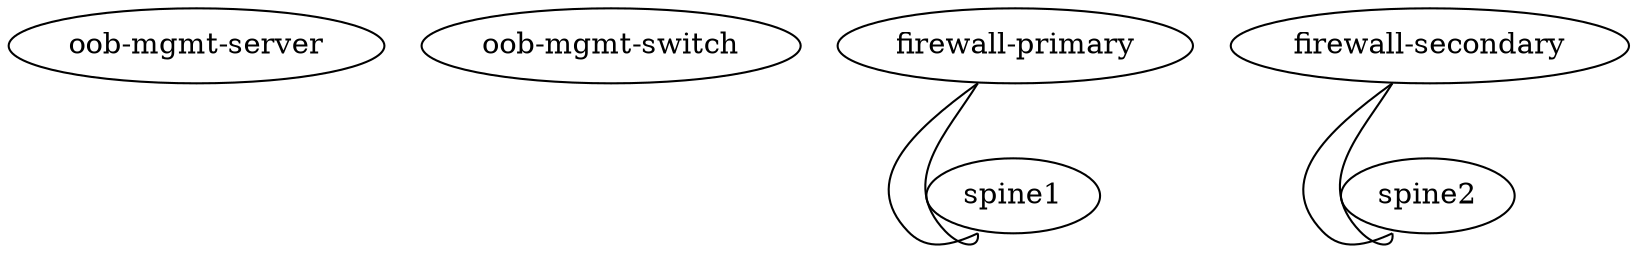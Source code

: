 graph cumulus {
 "oob-mgmt-server"  [function="oob-server" memory="3072" mgmt_ip="192.168.200.254/24"]
 "oob-mgmt-switch"  [function="oob-switch" mgmt_ip="192.168.200.1"]
 "spine1"  [function="spine" config="./helper_scripts/extra_switch_config.sh" mgmt_ip="192.168.200.2"]
 "spine2"  [function="spine" config="./helper_scripts/extra_switch_config.sh" mgmt_ip="192.168.200.3"]
 "firewall-primary" [function="fake"]
 "firewall-secondary" [function="fake"]
   "firewall-primary":"swp1" -- "spine1":"swp1"
   "firewall-primary":"swp2" -- "spine1":"swp2"
   "firewall-secondary":"swp1" -- "spine2":"swp1"
   "firewall-secondary":"swp2" -- "spine2":"swp2"
}
